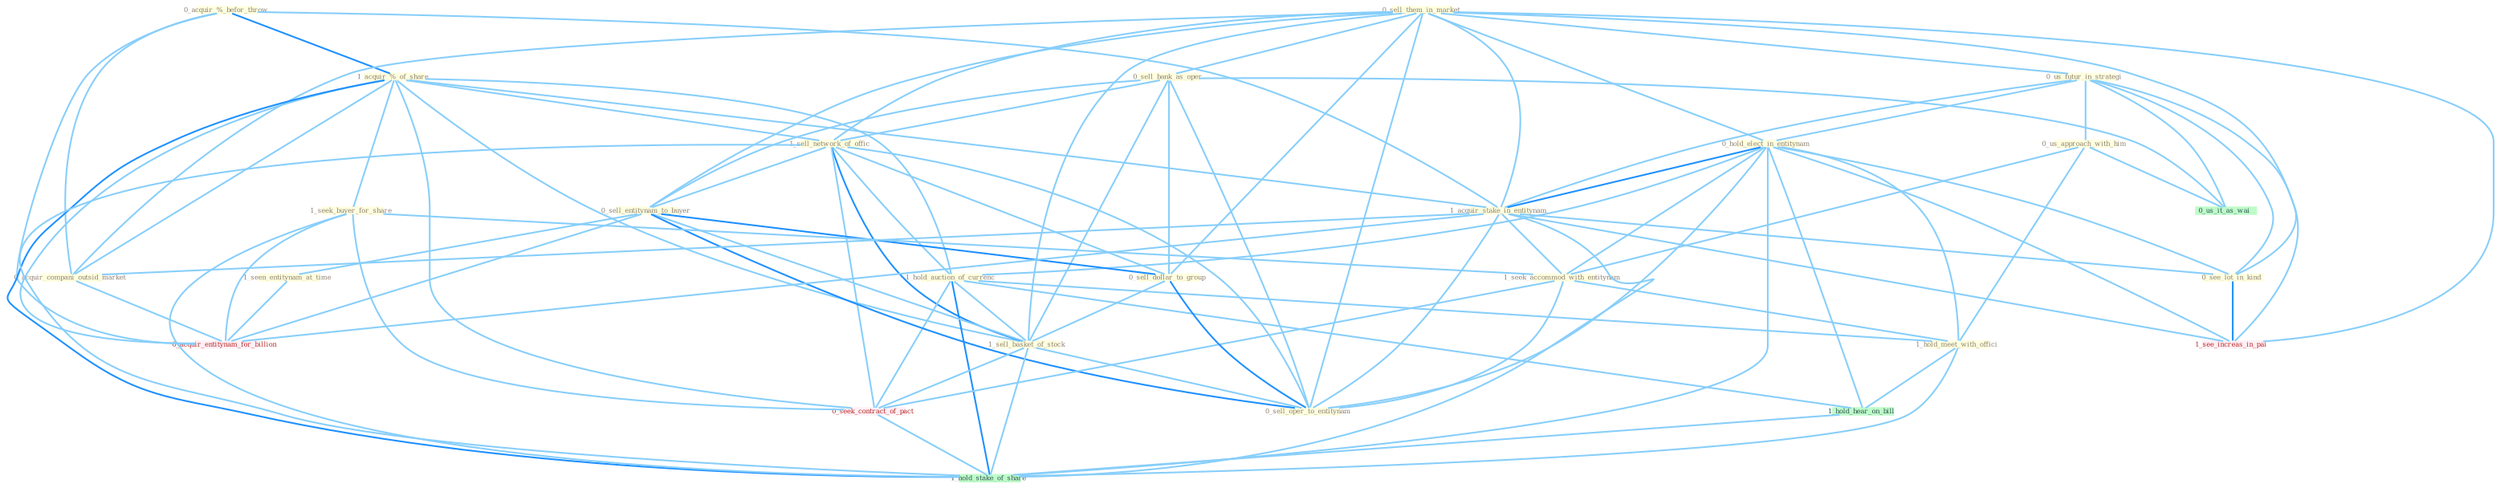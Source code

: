 Graph G{ 
    node
    [shape=polygon,style=filled,width=.5,height=.06,color="#BDFCC9",fixedsize=true,fontsize=4,
    fontcolor="#2f4f4f"];
    {node
    [color="#ffffe0", fontcolor="#8b7d6b"] "0_acquir_%_befor_throw " "0_sell_them_in_market " "0_us_futur_in_strategi " "1_acquir_%_of_share " "0_us_approach_with_him " "0_hold_elect_in_entitynam " "0_sell_bank_as_oper " "1_sell_network_of_offic " "1_hold_auction_of_currenc " "0_sell_entitynam_to_buyer " "1_acquir_stake_in_entitynam " "1_seek_buyer_for_share " "0_acquir_compani_outsid_market " "1_seek_accommod_with_entitynam " "1_seen_entitynam_at_time " "0_see_lot_in_kind " "0_sell_dollar_to_group " "1_sell_basket_of_stock " "1_hold_meet_with_offici " "0_sell_oper_to_entitynam "}
{node [color="#fff0f5", fontcolor="#b22222"] "0_seek_contract_of_pact " "0_acquir_entitynam_for_billion " "1_see_increas_in_pai "}
edge [color="#B0E2FF"];

	"0_acquir_%_befor_throw " -- "1_acquir_%_of_share " [w="2", color="#1e90ff" , len=0.8];
	"0_acquir_%_befor_throw " -- "1_acquir_stake_in_entitynam " [w="1", color="#87cefa" ];
	"0_acquir_%_befor_throw " -- "0_acquir_compani_outsid_market " [w="1", color="#87cefa" ];
	"0_acquir_%_befor_throw " -- "0_acquir_entitynam_for_billion " [w="1", color="#87cefa" ];
	"0_sell_them_in_market " -- "0_us_futur_in_strategi " [w="1", color="#87cefa" ];
	"0_sell_them_in_market " -- "0_hold_elect_in_entitynam " [w="1", color="#87cefa" ];
	"0_sell_them_in_market " -- "0_sell_bank_as_oper " [w="1", color="#87cefa" ];
	"0_sell_them_in_market " -- "1_sell_network_of_offic " [w="1", color="#87cefa" ];
	"0_sell_them_in_market " -- "0_sell_entitynam_to_buyer " [w="1", color="#87cefa" ];
	"0_sell_them_in_market " -- "1_acquir_stake_in_entitynam " [w="1", color="#87cefa" ];
	"0_sell_them_in_market " -- "0_acquir_compani_outsid_market " [w="1", color="#87cefa" ];
	"0_sell_them_in_market " -- "0_see_lot_in_kind " [w="1", color="#87cefa" ];
	"0_sell_them_in_market " -- "0_sell_dollar_to_group " [w="1", color="#87cefa" ];
	"0_sell_them_in_market " -- "1_sell_basket_of_stock " [w="1", color="#87cefa" ];
	"0_sell_them_in_market " -- "0_sell_oper_to_entitynam " [w="1", color="#87cefa" ];
	"0_sell_them_in_market " -- "1_see_increas_in_pai " [w="1", color="#87cefa" ];
	"0_us_futur_in_strategi " -- "0_us_approach_with_him " [w="1", color="#87cefa" ];
	"0_us_futur_in_strategi " -- "0_hold_elect_in_entitynam " [w="1", color="#87cefa" ];
	"0_us_futur_in_strategi " -- "1_acquir_stake_in_entitynam " [w="1", color="#87cefa" ];
	"0_us_futur_in_strategi " -- "0_see_lot_in_kind " [w="1", color="#87cefa" ];
	"0_us_futur_in_strategi " -- "0_us_it_as_wai " [w="1", color="#87cefa" ];
	"0_us_futur_in_strategi " -- "1_see_increas_in_pai " [w="1", color="#87cefa" ];
	"1_acquir_%_of_share " -- "1_sell_network_of_offic " [w="1", color="#87cefa" ];
	"1_acquir_%_of_share " -- "1_hold_auction_of_currenc " [w="1", color="#87cefa" ];
	"1_acquir_%_of_share " -- "1_acquir_stake_in_entitynam " [w="1", color="#87cefa" ];
	"1_acquir_%_of_share " -- "1_seek_buyer_for_share " [w="1", color="#87cefa" ];
	"1_acquir_%_of_share " -- "0_acquir_compani_outsid_market " [w="1", color="#87cefa" ];
	"1_acquir_%_of_share " -- "1_sell_basket_of_stock " [w="1", color="#87cefa" ];
	"1_acquir_%_of_share " -- "0_seek_contract_of_pact " [w="1", color="#87cefa" ];
	"1_acquir_%_of_share " -- "0_acquir_entitynam_for_billion " [w="1", color="#87cefa" ];
	"1_acquir_%_of_share " -- "1_hold_stake_of_share " [w="2", color="#1e90ff" , len=0.8];
	"0_us_approach_with_him " -- "1_seek_accommod_with_entitynam " [w="1", color="#87cefa" ];
	"0_us_approach_with_him " -- "1_hold_meet_with_offici " [w="1", color="#87cefa" ];
	"0_us_approach_with_him " -- "0_us_it_as_wai " [w="1", color="#87cefa" ];
	"0_hold_elect_in_entitynam " -- "1_hold_auction_of_currenc " [w="1", color="#87cefa" ];
	"0_hold_elect_in_entitynam " -- "1_acquir_stake_in_entitynam " [w="2", color="#1e90ff" , len=0.8];
	"0_hold_elect_in_entitynam " -- "1_seek_accommod_with_entitynam " [w="1", color="#87cefa" ];
	"0_hold_elect_in_entitynam " -- "0_see_lot_in_kind " [w="1", color="#87cefa" ];
	"0_hold_elect_in_entitynam " -- "1_hold_meet_with_offici " [w="1", color="#87cefa" ];
	"0_hold_elect_in_entitynam " -- "0_sell_oper_to_entitynam " [w="1", color="#87cefa" ];
	"0_hold_elect_in_entitynam " -- "1_see_increas_in_pai " [w="1", color="#87cefa" ];
	"0_hold_elect_in_entitynam " -- "1_hold_hear_on_bill " [w="1", color="#87cefa" ];
	"0_hold_elect_in_entitynam " -- "1_hold_stake_of_share " [w="1", color="#87cefa" ];
	"0_sell_bank_as_oper " -- "1_sell_network_of_offic " [w="1", color="#87cefa" ];
	"0_sell_bank_as_oper " -- "0_sell_entitynam_to_buyer " [w="1", color="#87cefa" ];
	"0_sell_bank_as_oper " -- "0_sell_dollar_to_group " [w="1", color="#87cefa" ];
	"0_sell_bank_as_oper " -- "1_sell_basket_of_stock " [w="1", color="#87cefa" ];
	"0_sell_bank_as_oper " -- "0_sell_oper_to_entitynam " [w="1", color="#87cefa" ];
	"0_sell_bank_as_oper " -- "0_us_it_as_wai " [w="1", color="#87cefa" ];
	"1_sell_network_of_offic " -- "1_hold_auction_of_currenc " [w="1", color="#87cefa" ];
	"1_sell_network_of_offic " -- "0_sell_entitynam_to_buyer " [w="1", color="#87cefa" ];
	"1_sell_network_of_offic " -- "0_sell_dollar_to_group " [w="1", color="#87cefa" ];
	"1_sell_network_of_offic " -- "1_sell_basket_of_stock " [w="2", color="#1e90ff" , len=0.8];
	"1_sell_network_of_offic " -- "0_sell_oper_to_entitynam " [w="1", color="#87cefa" ];
	"1_sell_network_of_offic " -- "0_seek_contract_of_pact " [w="1", color="#87cefa" ];
	"1_sell_network_of_offic " -- "1_hold_stake_of_share " [w="1", color="#87cefa" ];
	"1_hold_auction_of_currenc " -- "1_sell_basket_of_stock " [w="1", color="#87cefa" ];
	"1_hold_auction_of_currenc " -- "1_hold_meet_with_offici " [w="1", color="#87cefa" ];
	"1_hold_auction_of_currenc " -- "0_seek_contract_of_pact " [w="1", color="#87cefa" ];
	"1_hold_auction_of_currenc " -- "1_hold_hear_on_bill " [w="1", color="#87cefa" ];
	"1_hold_auction_of_currenc " -- "1_hold_stake_of_share " [w="2", color="#1e90ff" , len=0.8];
	"0_sell_entitynam_to_buyer " -- "1_seen_entitynam_at_time " [w="1", color="#87cefa" ];
	"0_sell_entitynam_to_buyer " -- "0_sell_dollar_to_group " [w="2", color="#1e90ff" , len=0.8];
	"0_sell_entitynam_to_buyer " -- "1_sell_basket_of_stock " [w="1", color="#87cefa" ];
	"0_sell_entitynam_to_buyer " -- "0_sell_oper_to_entitynam " [w="2", color="#1e90ff" , len=0.8];
	"0_sell_entitynam_to_buyer " -- "0_acquir_entitynam_for_billion " [w="1", color="#87cefa" ];
	"1_acquir_stake_in_entitynam " -- "0_acquir_compani_outsid_market " [w="1", color="#87cefa" ];
	"1_acquir_stake_in_entitynam " -- "1_seek_accommod_with_entitynam " [w="1", color="#87cefa" ];
	"1_acquir_stake_in_entitynam " -- "0_see_lot_in_kind " [w="1", color="#87cefa" ];
	"1_acquir_stake_in_entitynam " -- "0_sell_oper_to_entitynam " [w="1", color="#87cefa" ];
	"1_acquir_stake_in_entitynam " -- "0_acquir_entitynam_for_billion " [w="1", color="#87cefa" ];
	"1_acquir_stake_in_entitynam " -- "1_see_increas_in_pai " [w="1", color="#87cefa" ];
	"1_acquir_stake_in_entitynam " -- "1_hold_stake_of_share " [w="1", color="#87cefa" ];
	"1_seek_buyer_for_share " -- "1_seek_accommod_with_entitynam " [w="1", color="#87cefa" ];
	"1_seek_buyer_for_share " -- "0_seek_contract_of_pact " [w="1", color="#87cefa" ];
	"1_seek_buyer_for_share " -- "0_acquir_entitynam_for_billion " [w="1", color="#87cefa" ];
	"1_seek_buyer_for_share " -- "1_hold_stake_of_share " [w="1", color="#87cefa" ];
	"0_acquir_compani_outsid_market " -- "0_acquir_entitynam_for_billion " [w="1", color="#87cefa" ];
	"1_seek_accommod_with_entitynam " -- "1_hold_meet_with_offici " [w="1", color="#87cefa" ];
	"1_seek_accommod_with_entitynam " -- "0_sell_oper_to_entitynam " [w="1", color="#87cefa" ];
	"1_seek_accommod_with_entitynam " -- "0_seek_contract_of_pact " [w="1", color="#87cefa" ];
	"1_seen_entitynam_at_time " -- "0_acquir_entitynam_for_billion " [w="1", color="#87cefa" ];
	"0_see_lot_in_kind " -- "1_see_increas_in_pai " [w="2", color="#1e90ff" , len=0.8];
	"0_sell_dollar_to_group " -- "1_sell_basket_of_stock " [w="1", color="#87cefa" ];
	"0_sell_dollar_to_group " -- "0_sell_oper_to_entitynam " [w="2", color="#1e90ff" , len=0.8];
	"1_sell_basket_of_stock " -- "0_sell_oper_to_entitynam " [w="1", color="#87cefa" ];
	"1_sell_basket_of_stock " -- "0_seek_contract_of_pact " [w="1", color="#87cefa" ];
	"1_sell_basket_of_stock " -- "1_hold_stake_of_share " [w="1", color="#87cefa" ];
	"1_hold_meet_with_offici " -- "1_hold_hear_on_bill " [w="1", color="#87cefa" ];
	"1_hold_meet_with_offici " -- "1_hold_stake_of_share " [w="1", color="#87cefa" ];
	"0_seek_contract_of_pact " -- "1_hold_stake_of_share " [w="1", color="#87cefa" ];
	"1_hold_hear_on_bill " -- "1_hold_stake_of_share " [w="1", color="#87cefa" ];
}